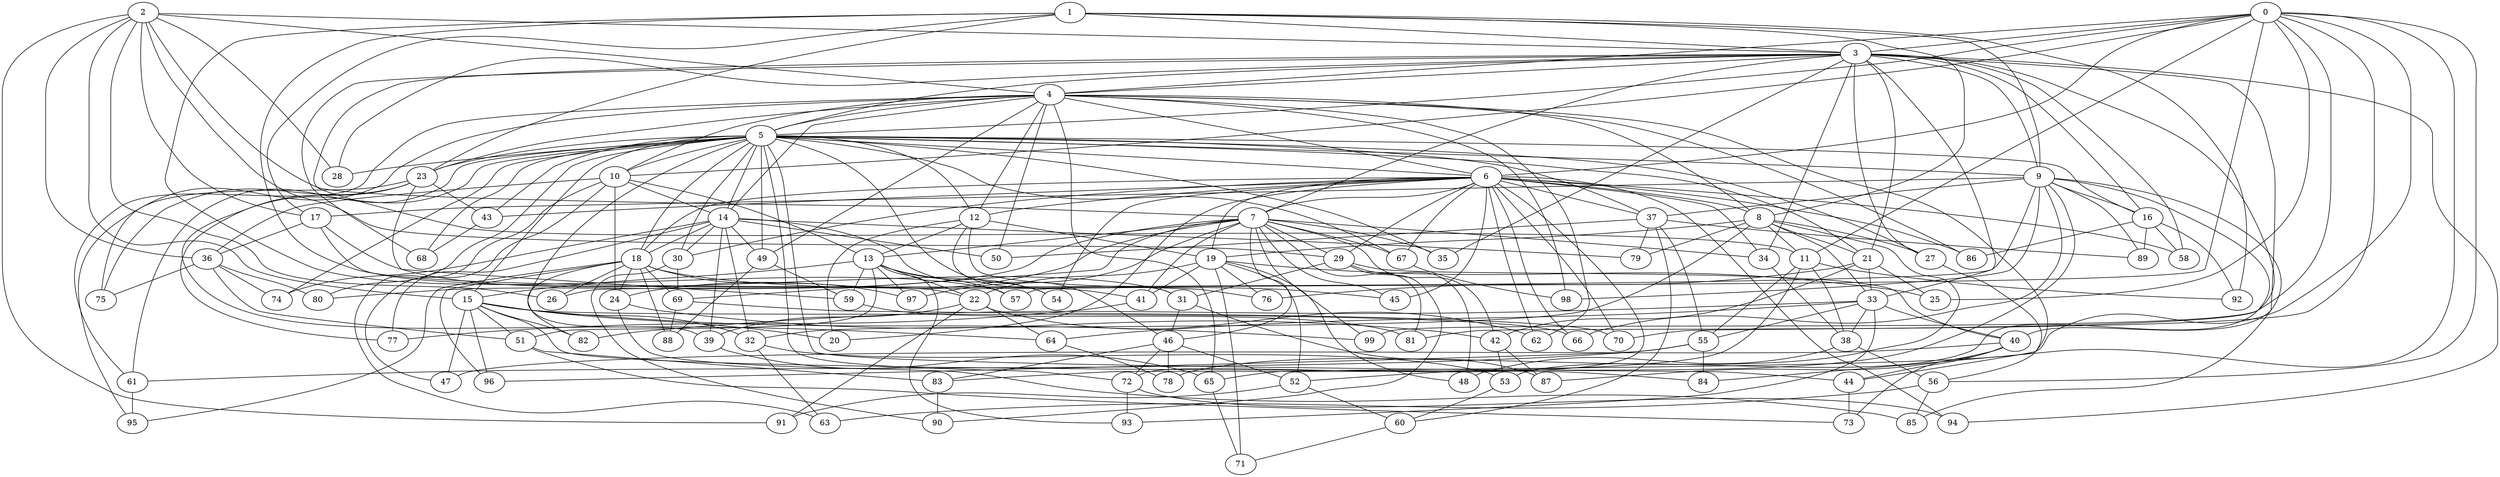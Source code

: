 strict graph "barabasi_albert_graph(100,3)" {
0;
1;
2;
3;
4;
5;
6;
7;
8;
9;
10;
11;
12;
13;
14;
15;
16;
17;
18;
19;
20;
21;
22;
23;
24;
25;
26;
27;
28;
29;
30;
31;
32;
33;
34;
35;
36;
37;
38;
39;
40;
41;
42;
43;
44;
45;
46;
47;
48;
49;
50;
51;
52;
53;
54;
55;
56;
57;
58;
59;
60;
61;
62;
63;
64;
65;
66;
67;
68;
69;
70;
71;
72;
73;
74;
75;
76;
77;
78;
79;
80;
81;
82;
83;
84;
85;
86;
87;
88;
89;
90;
91;
92;
93;
94;
95;
96;
97;
98;
99;
0 -- 65  [is_available=True, prob="0.698252778979"];
0 -- 3  [is_available=True, prob="0.475073400638"];
0 -- 4  [is_available=True, prob="0.181852997563"];
0 -- 5  [is_available=True, prob="0.222034167892"];
0 -- 6  [is_available=True, prob="0.7821654334"];
0 -- 10  [is_available=True, prob="1.0"];
0 -- 11  [is_available=True, prob="0.315090707277"];
0 -- 81  [is_available=True, prob="0.576209748856"];
0 -- 99  [is_available=True, prob="0.756881687005"];
0 -- 84  [is_available=True, prob="0.682920127109"];
0 -- 57  [is_available=True, prob="1.0"];
0 -- 56  [is_available=True, prob="0.703709794287"];
0 -- 25  [is_available=True, prob="0.75143611204"];
1 -- 3  [is_available=True, prob="0.699946190166"];
1 -- 8  [is_available=True, prob="0.609384772143"];
1 -- 9  [is_available=True, prob="0.20166957944"];
1 -- 23  [is_available=True, prob="0.566576832427"];
1 -- 17  [is_available=True, prob="0.680723396233"];
1 -- 41  [is_available=True, prob="0.253159517274"];
1 -- 57  [is_available=True, prob="0.985369699003"];
1 -- 92  [is_available=True, prob="0.43326762728"];
2 -- 3  [is_available=True, prob="0.406850944274"];
2 -- 4  [is_available=True, prob="1.0"];
2 -- 7  [is_available=True, prob="1.0"];
2 -- 15  [is_available=True, prob="0.980309402204"];
2 -- 17  [is_available=True, prob="1.0"];
2 -- 36  [is_available=True, prob="1.0"];
2 -- 26  [is_available=True, prob="0.0199066225863"];
2 -- 91  [is_available=True, prob="0.356759480466"];
2 -- 28  [is_available=True, prob="0.972048243114"];
2 -- 29  [is_available=True, prob="0.947882257366"];
3 -- 35  [is_available=True, prob="0.423887520143"];
3 -- 4  [is_available=True, prob="0.117044989506"];
3 -- 5  [is_available=True, prob="0.727869879684"];
3 -- 70  [is_available=True, prob="0.835903348446"];
3 -- 7  [is_available=True, prob="0.208318940779"];
3 -- 40  [is_available=True, prob="0.415751188916"];
3 -- 9  [is_available=True, prob="0.602543165385"];
3 -- 11  [is_available=True, prob="1.0"];
3 -- 34  [is_available=True, prob="0.97317050582"];
3 -- 16  [is_available=True, prob="0.403549246814"];
3 -- 21  [is_available=True, prob="0.699756531534"];
3 -- 68  [is_available=True, prob="0.171817129142"];
3 -- 33  [is_available=True, prob="0.767337615464"];
3 -- 27  [is_available=True, prob="0.280221459285"];
3 -- 28  [is_available=True, prob="0.0358229663815"];
3 -- 58  [is_available=True, prob="0.691905171438"];
3 -- 94  [is_available=True, prob="0.153129540255"];
4 -- 65  [is_available=True, prob="0.0195383569006"];
4 -- 5  [is_available=True, prob="0.532254715368"];
4 -- 6  [is_available=True, prob="0.469581996649"];
4 -- 8  [is_available=True, prob="0.531244598517"];
4 -- 44  [is_available=True, prob="0.260716446006"];
4 -- 10  [is_available=True, prob="0.334528872948"];
4 -- 75  [is_available=True, prob="0.992597898193"];
4 -- 12  [is_available=True, prob="1.0"];
4 -- 98  [is_available=True, prob="0.300900884025"];
4 -- 14  [is_available=True, prob="0.224422773787"];
4 -- 49  [is_available=True, prob="0.921299714801"];
4 -- 50  [is_available=True, prob="0.0180426945412"];
4 -- 86  [is_available=True, prob="0.772670306707"];
4 -- 23  [is_available=True, prob="0.6093922381"];
4 -- 61  [is_available=True, prob="0.150222588069"];
4 -- 62  [is_available=True, prob="0.56278721218"];
5 -- 6  [is_available=True, prob="0.348874306232"];
5 -- 9  [is_available=True, prob="0.24172579751"];
5 -- 10  [is_available=True, prob="1.0"];
5 -- 12  [is_available=True, prob="1.0"];
5 -- 14  [is_available=True, prob="0.363650464132"];
5 -- 15  [is_available=True, prob="1.0"];
5 -- 16  [is_available=True, prob="0.717836279098"];
5 -- 18  [is_available=True, prob="0.439111918845"];
5 -- 21  [is_available=True, prob="0.0446720741858"];
5 -- 23  [is_available=True, prob="0.0894415282195"];
5 -- 27  [is_available=True, prob="0.0202927300196"];
5 -- 28  [is_available=True, prob="0.343964433047"];
5 -- 30  [is_available=True, prob="0.76032531164"];
5 -- 35  [is_available=True, prob="0.0486622239836"];
5 -- 37  [is_available=True, prob="1.0"];
5 -- 39  [is_available=True, prob="1.0"];
5 -- 43  [is_available=True, prob="0.944778410287"];
5 -- 44  [is_available=True, prob="0.351363541077"];
5 -- 46  [is_available=True, prob="0.0429990906672"];
5 -- 49  [is_available=True, prob="0.0903763797633"];
5 -- 61  [is_available=True, prob="0.965887625391"];
5 -- 67  [is_available=True, prob="0.120398508503"];
5 -- 68  [is_available=True, prob="0.0836898688891"];
5 -- 72  [is_available=True, prob="1.0"];
5 -- 74  [is_available=True, prob="0.629836102783"];
5 -- 77  [is_available=True, prob="1.0"];
5 -- 80  [is_available=True, prob="0.00671232940521"];
6 -- 7  [is_available=True, prob="1.0"];
6 -- 8  [is_available=True, prob="0.0220186172752"];
6 -- 12  [is_available=True, prob="0.393496316416"];
6 -- 18  [is_available=True, prob="0.382847963444"];
6 -- 19  [is_available=True, prob="0.977358194127"];
6 -- 20  [is_available=True, prob="0.735709352319"];
6 -- 29  [is_available=True, prob="0.415772169638"];
6 -- 30  [is_available=True, prob="0.592781186161"];
6 -- 34  [is_available=True, prob="0.856722849789"];
6 -- 37  [is_available=True, prob="1.0"];
6 -- 43  [is_available=True, prob="0.942158043805"];
6 -- 45  [is_available=True, prob="0.828829937019"];
6 -- 54  [is_available=True, prob="1.0"];
6 -- 58  [is_available=True, prob="0.157251721923"];
6 -- 62  [is_available=True, prob="1.0"];
6 -- 66  [is_available=True, prob="0.984895238185"];
6 -- 67  [is_available=True, prob="0.253169594074"];
6 -- 70  [is_available=True, prob="0.741315777113"];
6 -- 72  [is_available=True, prob="1.0"];
6 -- 86  [is_available=True, prob="0.92070111675"];
6 -- 94  [is_available=True, prob="1.0"];
7 -- 80  [is_available=True, prob="0.598876058274"];
7 -- 69  [is_available=True, prob="0.358084894365"];
7 -- 97  [is_available=True, prob="0.938846191188"];
7 -- 41  [is_available=True, prob="0.862310259415"];
7 -- 42  [is_available=True, prob="1.0"];
7 -- 67  [is_available=True, prob="0.688396976581"];
7 -- 13  [is_available=True, prob="0.996041068138"];
7 -- 46  [is_available=True, prob="0.298443280402"];
7 -- 45  [is_available=True, prob="0.834703418947"];
7 -- 34  [is_available=True, prob="0.586250088542"];
7 -- 81  [is_available=True, prob="0.693820063398"];
7 -- 35  [is_available=True, prob="0.504590318123"];
7 -- 99  [is_available=True, prob="0.946440743746"];
7 -- 24  [is_available=True, prob="0.458417734208"];
7 -- 29  [is_available=True, prob="0.667030338952"];
8 -- 32  [is_available=True, prob="1.0"];
8 -- 33  [is_available=True, prob="0.0518015469856"];
8 -- 11  [is_available=True, prob="0.0754743179921"];
8 -- 78  [is_available=True, prob="0.993302465876"];
8 -- 79  [is_available=True, prob="0.0858759188981"];
8 -- 19  [is_available=True, prob="0.743704605327"];
8 -- 21  [is_available=True, prob="0.614337206709"];
8 -- 27  [is_available=True, prob="0.535161983967"];
9 -- 66  [is_available=True, prob="0.448570041823"];
9 -- 98  [is_available=True, prob="0.901240541045"];
9 -- 16  [is_available=True, prob="0.164841218013"];
9 -- 17  [is_available=True, prob="0.158181690233"];
9 -- 52  [is_available=True, prob="1.0"];
9 -- 53  [is_available=True, prob="1.0"];
9 -- 89  [is_available=True, prob="0.85773733043"];
9 -- 26  [is_available=True, prob="1.0"];
9 -- 85  [is_available=True, prob="0.511458694993"];
9 -- 37  [is_available=True, prob="1.0"];
10 -- 13  [is_available=True, prob="0.378010800084"];
10 -- 14  [is_available=True, prob="1.0"];
10 -- 47  [is_available=True, prob="0.213755192719"];
10 -- 24  [is_available=True, prob="0.791496243998"];
10 -- 36  [is_available=True, prob="0.290898476806"];
10 -- 63  [is_available=True, prob="0.0811267765065"];
11 -- 38  [is_available=True, prob="0.0631621250775"];
11 -- 83  [is_available=True, prob="0.875678586336"];
11 -- 55  [is_available=True, prob="0.137485572356"];
11 -- 92  [is_available=True, prob="0.963844718352"];
12 -- 76  [is_available=True, prob="1.0"];
12 -- 13  [is_available=True, prob="1.0"];
12 -- 19  [is_available=True, prob="0.61457546139"];
12 -- 20  [is_available=True, prob="0.873903220914"];
12 -- 31  [is_available=True, prob="0.633428240074"];
13 -- 97  [is_available=True, prob="1.0"];
13 -- 54  [is_available=True, prob="0.192731846403"];
13 -- 15  [is_available=True, prob="0.325823473604"];
13 -- 51  [is_available=True, prob="0.114421946878"];
13 -- 22  [is_available=True, prob="0.596460416553"];
13 -- 57  [is_available=True, prob="0.5075918721"];
13 -- 59  [is_available=True, prob="1.0"];
13 -- 93  [is_available=True, prob="0.986229781847"];
14 -- 32  [is_available=True, prob="0.700262873005"];
14 -- 39  [is_available=True, prob="0.85601667787"];
14 -- 50  [is_available=True, prob="0.696595502383"];
14 -- 77  [is_available=True, prob="0.169524639642"];
14 -- 49  [is_available=True, prob="1.0"];
14 -- 18  [is_available=True, prob="0.597443347821"];
14 -- 54  [is_available=True, prob="0.058487316113"];
14 -- 79  [is_available=True, prob="0.473017525847"];
14 -- 74  [is_available=True, prob="0.120424602997"];
14 -- 30  [is_available=True, prob="0.468186426736"];
15 -- 32  [is_available=True, prob="0.447301565981"];
15 -- 96  [is_available=True, prob="0.782942121147"];
15 -- 99  [is_available=True, prob="1.0"];
15 -- 66  [is_available=True, prob="1.0"];
15 -- 47  [is_available=True, prob="0.469121377474"];
15 -- 82  [is_available=True, prob="0.165964050938"];
15 -- 51  [is_available=True, prob="0.481249639319"];
15 -- 20  [is_available=True, prob="0.260454245078"];
15 -- 84  [is_available=True, prob="0.900035517539"];
16 -- 86  [is_available=True, prob="0.0630182134716"];
16 -- 89  [is_available=True, prob="0.676257494137"];
16 -- 58  [is_available=True, prob="0.9358562038"];
16 -- 92  [is_available=True, prob="0.10762134326"];
17 -- 36  [is_available=True, prob="1.0"];
17 -- 22  [is_available=True, prob="0.331337670344"];
17 -- 31  [is_available=True, prob="0.539447239223"];
18 -- 96  [is_available=True, prob="0.326968157115"];
18 -- 97  [is_available=True, prob="0.0230075954665"];
18 -- 45  [is_available=True, prob="0.383512983323"];
18 -- 88  [is_available=True, prob="0.952722874211"];
18 -- 82  [is_available=True, prob="0.621542212939"];
18 -- 24  [is_available=True, prob="0.793984273987"];
18 -- 26  [is_available=True, prob="0.042456362538"];
18 -- 95  [is_available=True, prob="1.0"];
18 -- 69  [is_available=True, prob="1.0"];
19 -- 71  [is_available=True, prob="0.389188422812"];
19 -- 41  [is_available=True, prob="0.295214319958"];
19 -- 48  [is_available=True, prob="0.0440854715903"];
19 -- 76  [is_available=True, prob="0.353222306103"];
19 -- 52  [is_available=True, prob="0.778183012915"];
19 -- 22  [is_available=True, prob="0.902180895263"];
19 -- 25  [is_available=True, prob="1.0"];
21 -- 33  [is_available=True, prob="0.827781953211"];
21 -- 42  [is_available=True, prob="0.454540085658"];
21 -- 76  [is_available=True, prob="0.999604798609"];
21 -- 25  [is_available=True, prob="0.138833805368"];
22 -- 64  [is_available=True, prob="0.806163487793"];
22 -- 39  [is_available=True, prob="0.444275557984"];
22 -- 91  [is_available=True, prob="0.811756846867"];
22 -- 62  [is_available=True, prob="0.895435726223"];
23 -- 64  [is_available=True, prob="0.224877465948"];
23 -- 75  [is_available=True, prob="0.511954447803"];
23 -- 43  [is_available=True, prob="0.781418096875"];
23 -- 59  [is_available=True, prob="1.0"];
23 -- 95  [is_available=True, prob="0.298065358803"];
24 -- 42  [is_available=True, prob="0.9646758553"];
24 -- 85  [is_available=True, prob="0.778742898718"];
27 -- 56  [is_available=True, prob="0.33932175338"];
29 -- 40  [is_available=True, prob="0.461452631893"];
29 -- 48  [is_available=True, prob="0.545763656531"];
29 -- 90  [is_available=True, prob="1.0"];
29 -- 31  [is_available=True, prob="0.450596301147"];
30 -- 90  [is_available=True, prob="0.570946277208"];
30 -- 69  [is_available=True, prob="0.2238491971"];
31 -- 46  [is_available=True, prob="0.649856164064"];
31 -- 87  [is_available=True, prob="0.225017608752"];
32 -- 63  [is_available=True, prob="0.231791985425"];
32 -- 53  [is_available=True, prob="0.336796173567"];
33 -- 64  [is_available=True, prob="1.0"];
33 -- 38  [is_available=True, prob="0.358964041649"];
33 -- 40  [is_available=True, prob="1.0"];
33 -- 82  [is_available=True, prob="1.0"];
33 -- 55  [is_available=True, prob="0.668406176669"];
33 -- 93  [is_available=True, prob="1.0"];
34 -- 38  [is_available=True, prob="0.847630760518"];
36 -- 74  [is_available=True, prob="1.0"];
36 -- 75  [is_available=True, prob="0.0392990592617"];
36 -- 80  [is_available=True, prob="0.840419574912"];
36 -- 51  [is_available=True, prob="0.402387945798"];
37 -- 79  [is_available=True, prob="1.0"];
37 -- 50  [is_available=True, prob="1.0"];
37 -- 55  [is_available=True, prob="0.391919656979"];
37 -- 89  [is_available=True, prob="0.783241748864"];
37 -- 60  [is_available=True, prob="1.0"];
38 -- 48  [is_available=True, prob="0.148442399389"];
38 -- 56  [is_available=True, prob="0.771786219851"];
39 -- 65  [is_available=True, prob="0.318347654512"];
40 -- 73  [is_available=True, prob="0.363480913537"];
40 -- 44  [is_available=True, prob="0.685408613507"];
40 -- 47  [is_available=True, prob="0.357467580609"];
40 -- 87  [is_available=True, prob="0.122696786148"];
41 -- 77  [is_available=True, prob="0.676725373106"];
42 -- 53  [is_available=True, prob="0.0781499257586"];
42 -- 87  [is_available=True, prob="0.715574814316"];
43 -- 68  [is_available=True, prob="0.85598601051"];
44 -- 73  [is_available=True, prob="0.171678371055"];
46 -- 72  [is_available=True, prob="0.97552134148"];
46 -- 78  [is_available=True, prob="0.759221812565"];
46 -- 83  [is_available=True, prob="0.192015748788"];
46 -- 52  [is_available=True, prob="0.716176459112"];
49 -- 88  [is_available=True, prob="0.421414127284"];
49 -- 59  [is_available=True, prob="0.0327926114348"];
51 -- 73  [is_available=True, prob="0.676984338842"];
51 -- 83  [is_available=True, prob="0.174760870166"];
52 -- 91  [is_available=True, prob="0.173443501097"];
52 -- 60  [is_available=True, prob="1.0"];
53 -- 60  [is_available=True, prob="0.164578341885"];
55 -- 96  [is_available=True, prob="1.0"];
55 -- 84  [is_available=True, prob="0.541155189977"];
55 -- 61  [is_available=True, prob="0.168345794475"];
56 -- 85  [is_available=True, prob="0.671213341262"];
56 -- 63  [is_available=True, prob="0.792699171547"];
59 -- 81  [is_available=True, prob="1.0"];
60 -- 71  [is_available=True, prob="0.105729475876"];
61 -- 95  [is_available=True, prob="0.682693794437"];
64 -- 78  [is_available=True, prob="0.58192440879"];
65 -- 71  [is_available=True, prob="1.0"];
67 -- 98  [is_available=True, prob="0.332202178019"];
69 -- 88  [is_available=True, prob="0.775328418282"];
69 -- 70  [is_available=True, prob="0.35715326203"];
72 -- 94  [is_available=True, prob="0.719996317198"];
72 -- 93  [is_available=True, prob="1.0"];
83 -- 90  [is_available=True, prob="1.0"];
}
